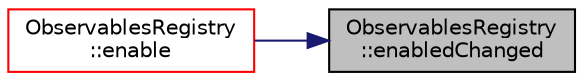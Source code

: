 digraph "ObservablesRegistry::enabledChanged"
{
 // LATEX_PDF_SIZE
  edge [fontname="Helvetica",fontsize="10",labelfontname="Helvetica",labelfontsize="10"];
  node [fontname="Helvetica",fontsize="10",shape=record];
  rankdir="RL";
  Node1 [label="ObservablesRegistry\l::enabledChanged",height=0.2,width=0.4,color="black", fillcolor="grey75", style="filled", fontcolor="black",tooltip=" "];
  Node1 -> Node2 [dir="back",color="midnightblue",fontsize="10",style="solid",fontname="Helvetica"];
  Node2 [label="ObservablesRegistry\l::enable",height=0.2,width=0.4,color="red", fillcolor="white", style="filled",URL="$class_observables_registry.html#a84f31b01181a9828b7d7c5c010be4449",tooltip=" "];
}
